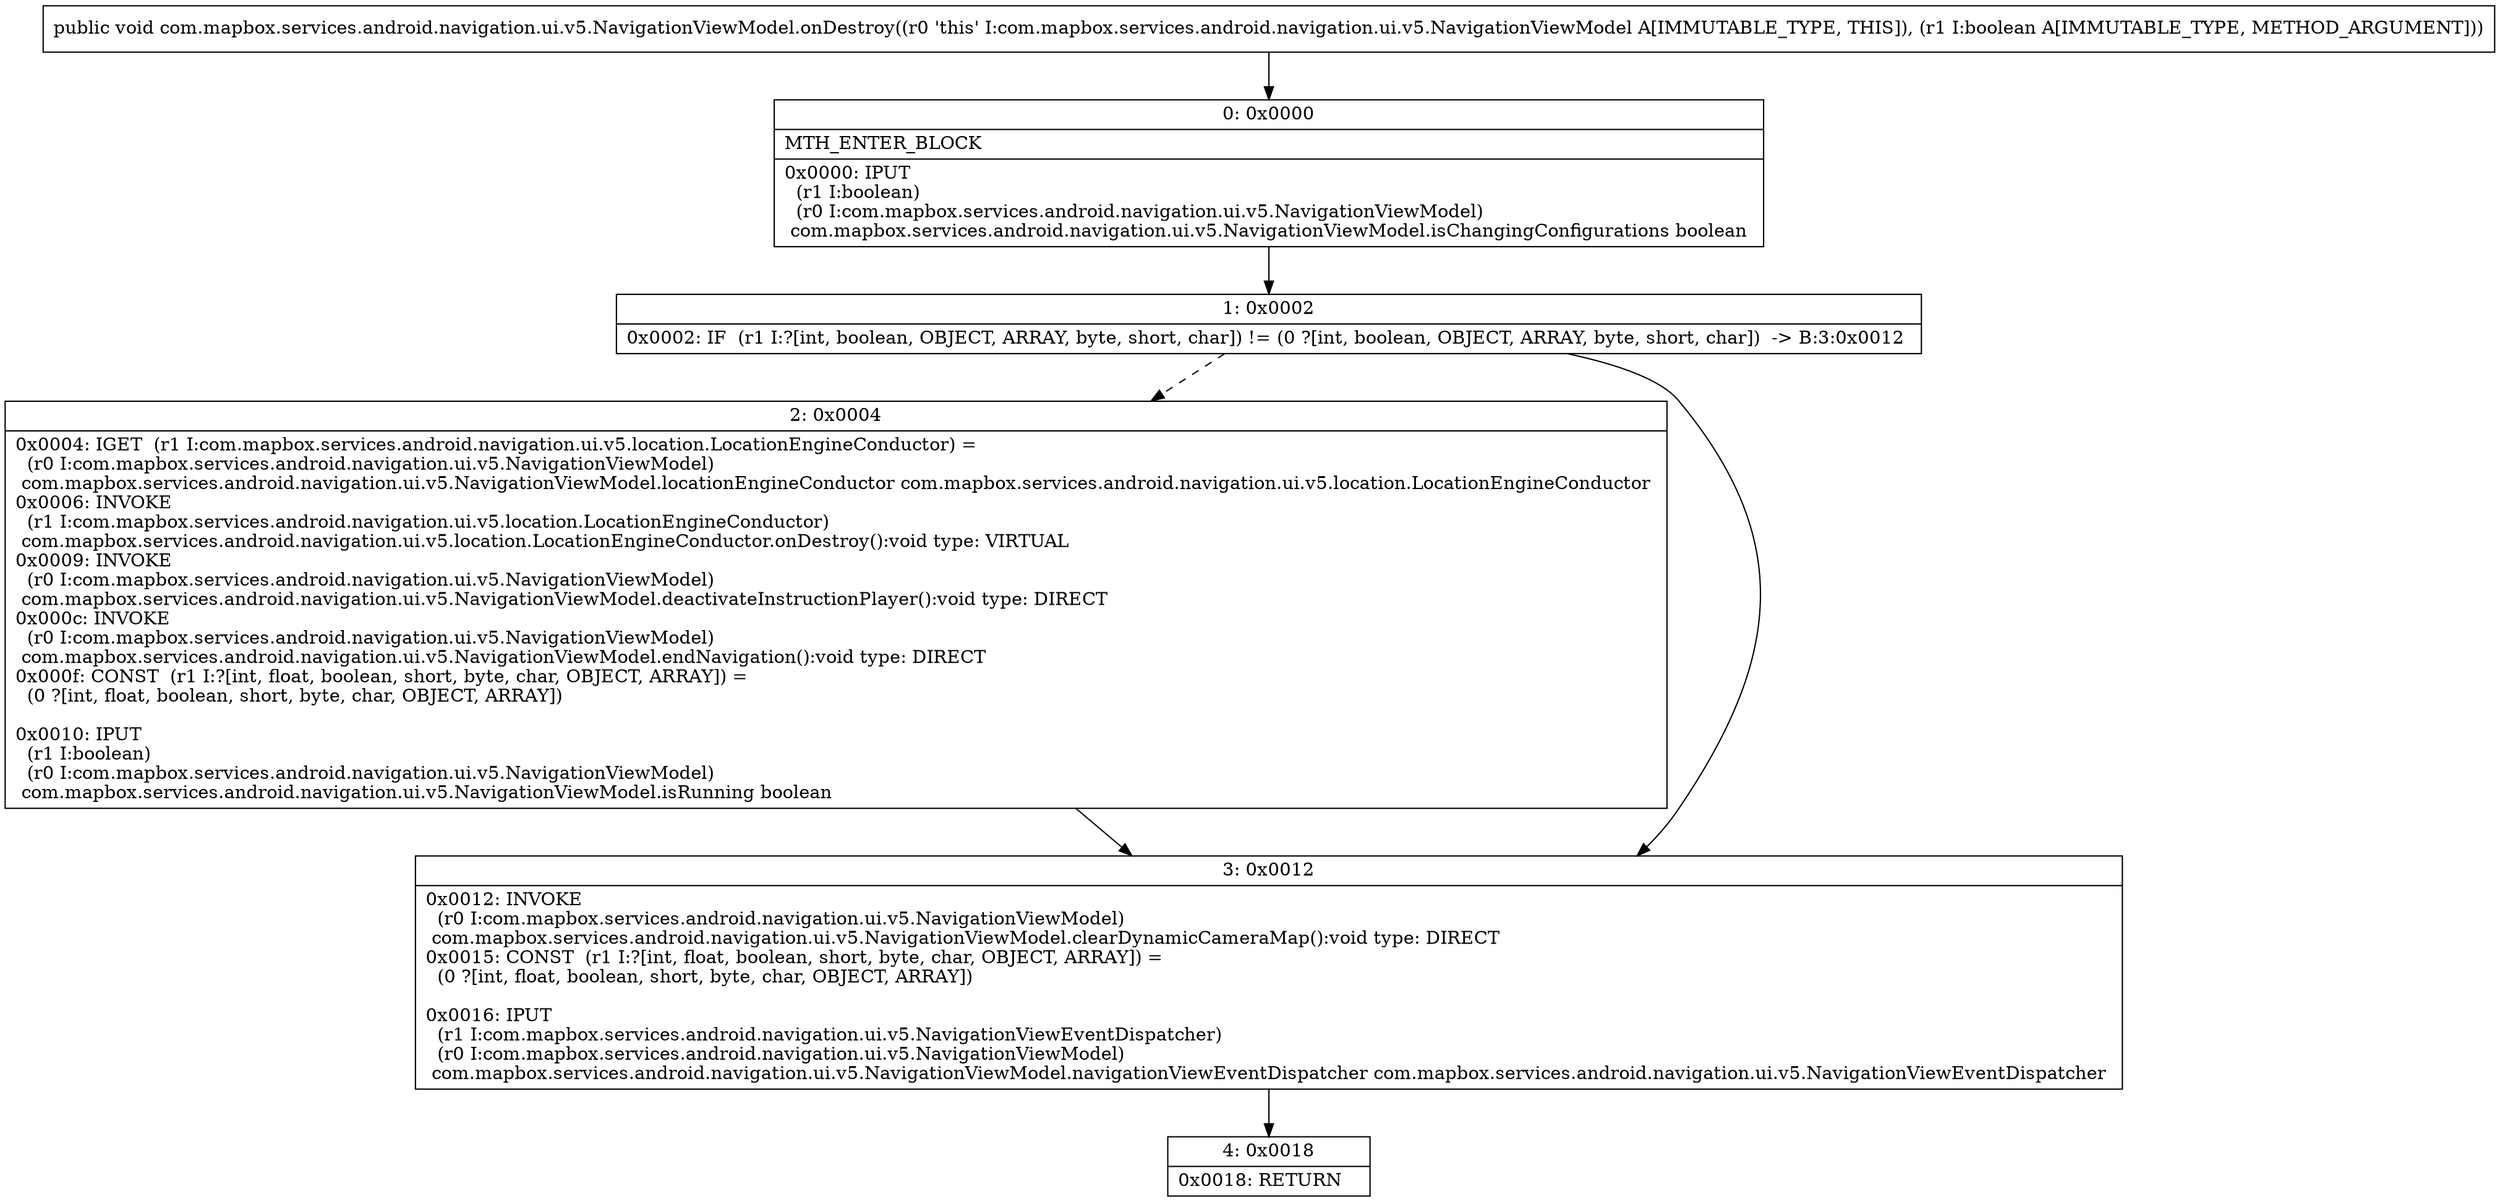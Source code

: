digraph "CFG forcom.mapbox.services.android.navigation.ui.v5.NavigationViewModel.onDestroy(Z)V" {
Node_0 [shape=record,label="{0\:\ 0x0000|MTH_ENTER_BLOCK\l|0x0000: IPUT  \l  (r1 I:boolean)\l  (r0 I:com.mapbox.services.android.navigation.ui.v5.NavigationViewModel)\l com.mapbox.services.android.navigation.ui.v5.NavigationViewModel.isChangingConfigurations boolean \l}"];
Node_1 [shape=record,label="{1\:\ 0x0002|0x0002: IF  (r1 I:?[int, boolean, OBJECT, ARRAY, byte, short, char]) != (0 ?[int, boolean, OBJECT, ARRAY, byte, short, char])  \-\> B:3:0x0012 \l}"];
Node_2 [shape=record,label="{2\:\ 0x0004|0x0004: IGET  (r1 I:com.mapbox.services.android.navigation.ui.v5.location.LocationEngineConductor) = \l  (r0 I:com.mapbox.services.android.navigation.ui.v5.NavigationViewModel)\l com.mapbox.services.android.navigation.ui.v5.NavigationViewModel.locationEngineConductor com.mapbox.services.android.navigation.ui.v5.location.LocationEngineConductor \l0x0006: INVOKE  \l  (r1 I:com.mapbox.services.android.navigation.ui.v5.location.LocationEngineConductor)\l com.mapbox.services.android.navigation.ui.v5.location.LocationEngineConductor.onDestroy():void type: VIRTUAL \l0x0009: INVOKE  \l  (r0 I:com.mapbox.services.android.navigation.ui.v5.NavigationViewModel)\l com.mapbox.services.android.navigation.ui.v5.NavigationViewModel.deactivateInstructionPlayer():void type: DIRECT \l0x000c: INVOKE  \l  (r0 I:com.mapbox.services.android.navigation.ui.v5.NavigationViewModel)\l com.mapbox.services.android.navigation.ui.v5.NavigationViewModel.endNavigation():void type: DIRECT \l0x000f: CONST  (r1 I:?[int, float, boolean, short, byte, char, OBJECT, ARRAY]) = \l  (0 ?[int, float, boolean, short, byte, char, OBJECT, ARRAY])\l \l0x0010: IPUT  \l  (r1 I:boolean)\l  (r0 I:com.mapbox.services.android.navigation.ui.v5.NavigationViewModel)\l com.mapbox.services.android.navigation.ui.v5.NavigationViewModel.isRunning boolean \l}"];
Node_3 [shape=record,label="{3\:\ 0x0012|0x0012: INVOKE  \l  (r0 I:com.mapbox.services.android.navigation.ui.v5.NavigationViewModel)\l com.mapbox.services.android.navigation.ui.v5.NavigationViewModel.clearDynamicCameraMap():void type: DIRECT \l0x0015: CONST  (r1 I:?[int, float, boolean, short, byte, char, OBJECT, ARRAY]) = \l  (0 ?[int, float, boolean, short, byte, char, OBJECT, ARRAY])\l \l0x0016: IPUT  \l  (r1 I:com.mapbox.services.android.navigation.ui.v5.NavigationViewEventDispatcher)\l  (r0 I:com.mapbox.services.android.navigation.ui.v5.NavigationViewModel)\l com.mapbox.services.android.navigation.ui.v5.NavigationViewModel.navigationViewEventDispatcher com.mapbox.services.android.navigation.ui.v5.NavigationViewEventDispatcher \l}"];
Node_4 [shape=record,label="{4\:\ 0x0018|0x0018: RETURN   \l}"];
MethodNode[shape=record,label="{public void com.mapbox.services.android.navigation.ui.v5.NavigationViewModel.onDestroy((r0 'this' I:com.mapbox.services.android.navigation.ui.v5.NavigationViewModel A[IMMUTABLE_TYPE, THIS]), (r1 I:boolean A[IMMUTABLE_TYPE, METHOD_ARGUMENT])) }"];
MethodNode -> Node_0;
Node_0 -> Node_1;
Node_1 -> Node_2[style=dashed];
Node_1 -> Node_3;
Node_2 -> Node_3;
Node_3 -> Node_4;
}

